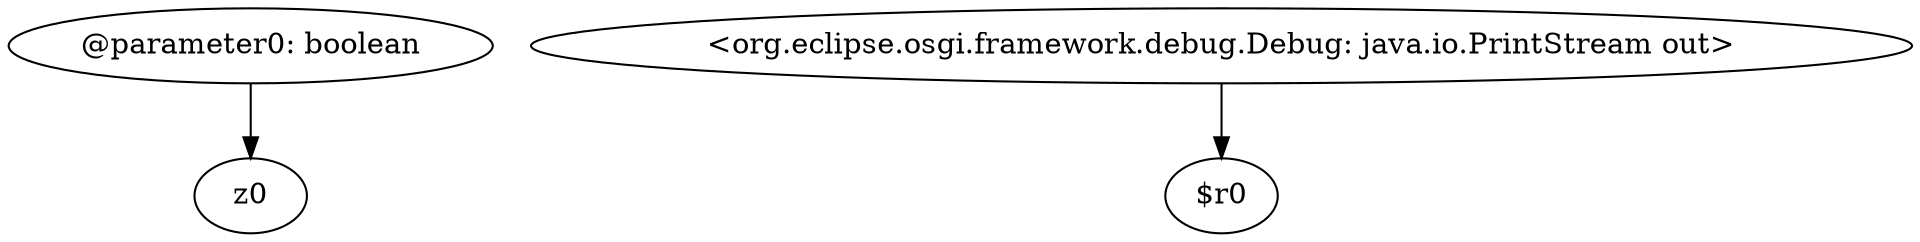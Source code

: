digraph g {
0[label="@parameter0: boolean"]
1[label="z0"]
0->1[label=""]
2[label="<org.eclipse.osgi.framework.debug.Debug: java.io.PrintStream out>"]
3[label="$r0"]
2->3[label=""]
}